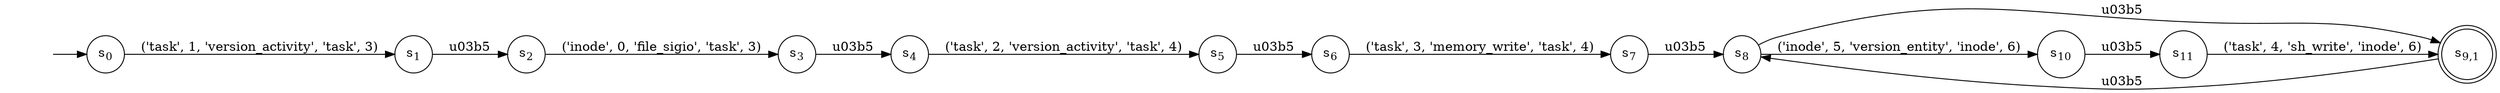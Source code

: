 digraph NFA {
    rankdir = LR;
    I [style = invis];
    I -> S0;
    S0 [label = <s<sub>0</sub>>, shape = circle];
    S1 [label = <s<sub>1</sub>>, shape = circle];
    S2 [label = <s<sub>2</sub>>, shape = circle];
    S3 [label = <s<sub>3</sub>>, shape = circle];
    S4 [label = <s<sub>4</sub>>, shape = circle];
    S5 [label = <s<sub>5</sub>>, shape = circle];
    S6 [label = <s<sub>6</sub>>, shape = circle];
    S7 [label = <s<sub>7</sub>>, shape = circle];
    S8 [label = <s<sub>8</sub>>, shape = circle];
    S9 [label = <s<sub>9,1</sub>>, shape = circle, peripheries = 2];
    S9 -> S8 [label = "\u03b5"];
    S8 -> S9 [label = "\u03b5"];
    S10 [label = <s<sub>10</sub>>, shape = circle];
    S11 [label = <s<sub>11</sub>>, shape = circle];
    S11 -> S9 [label = "('task', 4, 'sh_write', 'inode', 6)"];
    S10 -> S11 [label = "\u03b5"];
    S8 -> S10 [label = "('inode', 5, 'version_entity', 'inode', 6)"];
    S7 -> S8 [label = "\u03b5"];
    S6 -> S7 [label = "('task', 3, 'memory_write', 'task', 4)"];
    S5 -> S6 [label = "\u03b5"];
    S4 -> S5 [label = "('task', 2, 'version_activity', 'task', 4)"];
    S3 -> S4 [label = "\u03b5"];
    S2 -> S3 [label = "('inode', 0, 'file_sigio', 'task', 3)"];
    S1 -> S2 [label = "\u03b5"];
    S0 -> S1 [label = "('task', 1, 'version_activity', 'task', 3)"];
}
